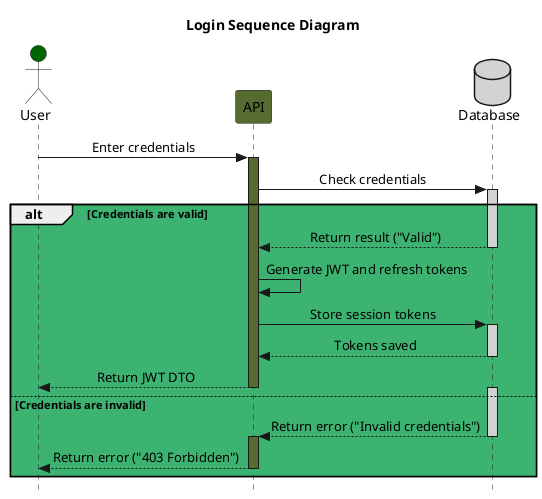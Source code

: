 @startuml login
title Login Sequence Diagram

actor User #DarkGreen
participant API as "API" #DarkOliveGreen
database DB as "Database" #LightGray

skinparam Style strictuml
skinparam SequenceMessageAlignment center

User -> API : Enter credentials
activate API #DarkOliveGreen
API -> DB : Check credentials
activate DB #LightGray
alt #MediumSeaGreen Credentials are valid
    DB --> API : Return result ("Valid")
    deactivate DB
    API -> API : Generate JWT and refresh tokens
    API -> DB : Store session tokens
    activate DB #LightGray
    DB --> API : Tokens saved
    deactivate DB
    API --> User : Return JWT DTO
    deactivate API
else Credentials are invalid
    activate DB #LightGray
    DB --> API : Return error ("Invalid credentials")
    deactivate DB
    activate API #DarkOliveGreen
    API --> User : Return error ("403 Forbidden")
    deactivate API
end
@enduml
